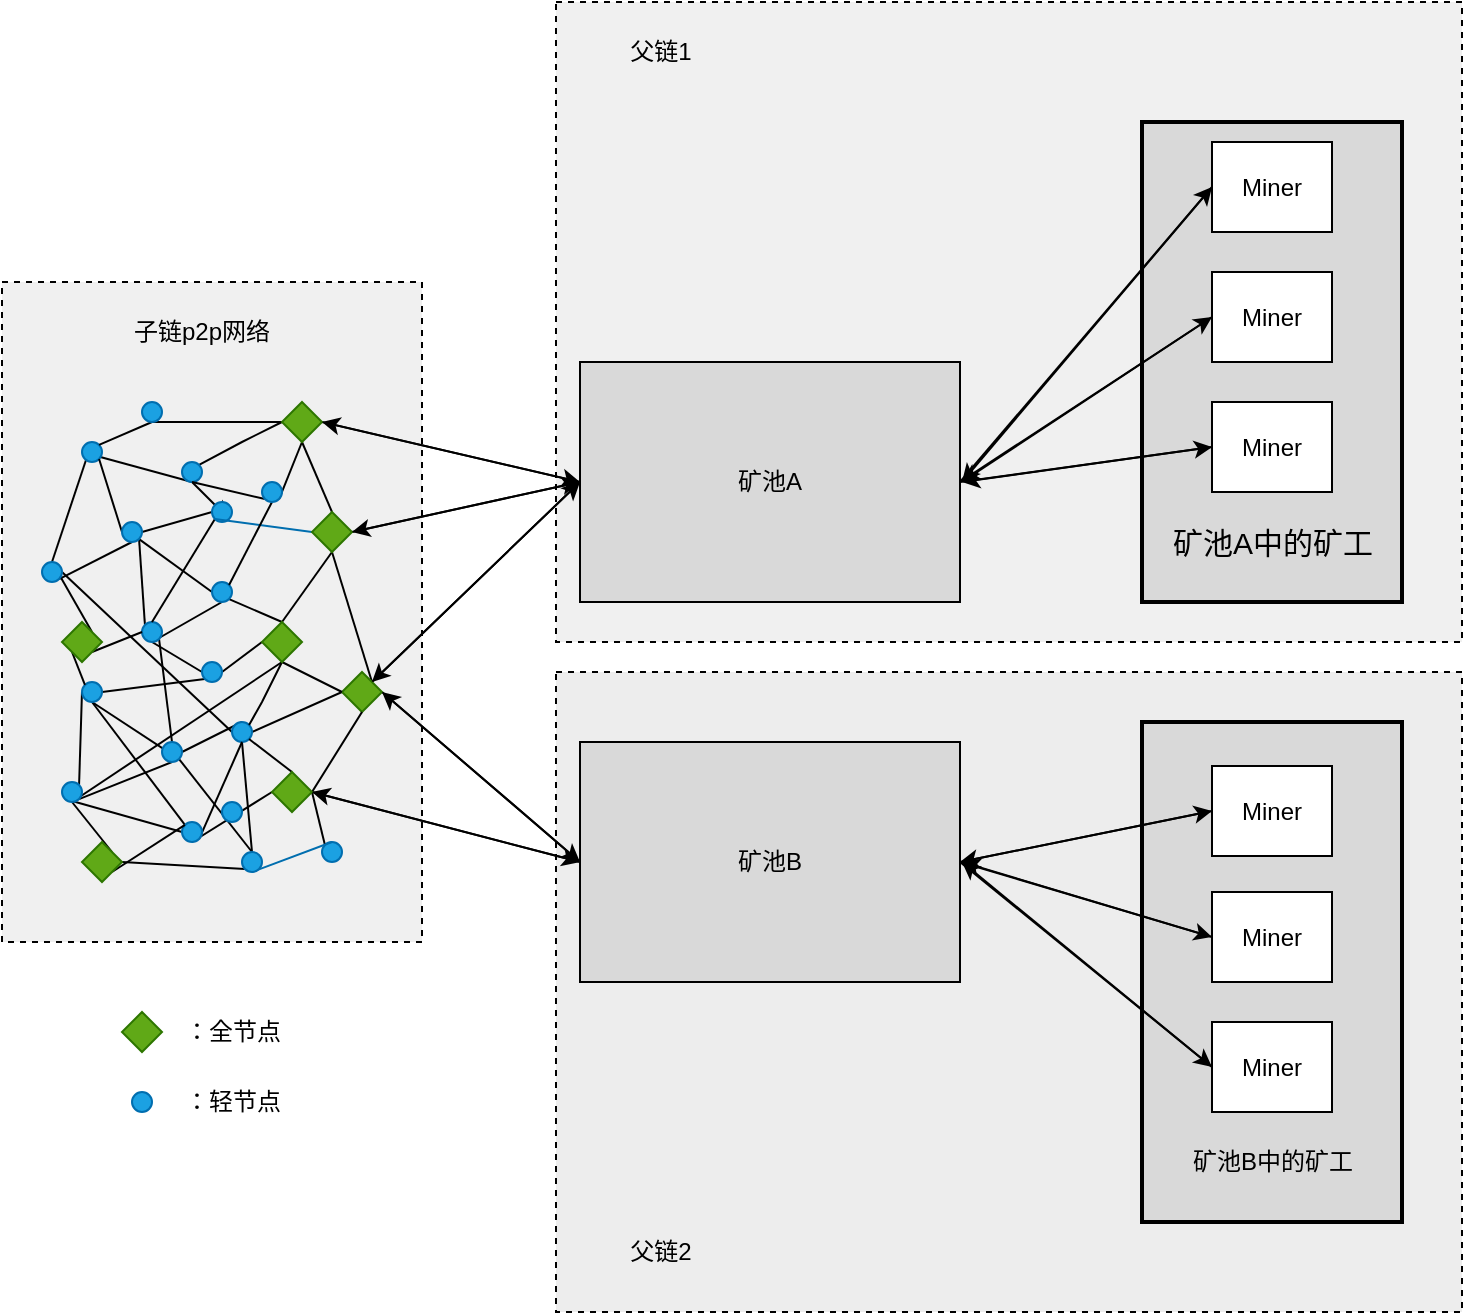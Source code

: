 <mxfile version="21.6.9" type="github">
  <diagram name="第 1 页" id="YDtzo6zc_IUqR18IoQvs">
    <mxGraphModel dx="986" dy="691" grid="1" gridSize="10" guides="1" tooltips="1" connect="1" arrows="1" fold="1" page="1" pageScale="1" pageWidth="827" pageHeight="1169" math="0" shadow="0">
      <root>
        <mxCell id="0" />
        <mxCell id="1" parent="0" />
        <mxCell id="L-FGH4f6Qlvw81Towh19-380" value="" style="whiteSpace=wrap;html=1;dashed=1;fillColor=#EDEDED;" vertex="1" parent="1">
          <mxGeometry x="307" y="515" width="453" height="320" as="geometry" />
        </mxCell>
        <mxCell id="L-FGH4f6Qlvw81Towh19-379" value="" style="whiteSpace=wrap;html=1;dashed=1;fillColor=#F0F0F0;" vertex="1" parent="1">
          <mxGeometry x="307" y="180" width="453" height="320" as="geometry" />
        </mxCell>
        <mxCell id="L-FGH4f6Qlvw81Towh19-1" value="" style="whiteSpace=wrap;html=1;rounded=0;glass=0;shadow=0;fillColor=#F0F0F0;dashed=1;" vertex="1" parent="1">
          <mxGeometry x="30" y="320" width="210" height="330" as="geometry" />
        </mxCell>
        <mxCell id="L-FGH4f6Qlvw81Towh19-2" value="子链p2p网络" style="text;strokeColor=none;align=center;fillColor=none;html=1;verticalAlign=middle;whiteSpace=wrap;rounded=0;" vertex="1" parent="1">
          <mxGeometry x="80" y="330" width="100" height="30" as="geometry" />
        </mxCell>
        <mxCell id="L-FGH4f6Qlvw81Towh19-52" style="edgeStyle=none;rounded=0;orthogonalLoop=1;jettySize=auto;html=1;exitX=1;exitY=1;exitDx=0;exitDy=0;entryX=0.5;entryY=1;entryDx=0;entryDy=0;endArrow=none;endFill=0;" edge="1" parent="1" source="L-FGH4f6Qlvw81Towh19-25" target="L-FGH4f6Qlvw81Towh19-26">
          <mxGeometry relative="1" as="geometry" />
        </mxCell>
        <mxCell id="L-FGH4f6Qlvw81Towh19-53" style="edgeStyle=none;rounded=0;orthogonalLoop=1;jettySize=auto;html=1;exitX=0;exitY=0.5;exitDx=0;exitDy=0;entryX=0.5;entryY=1;entryDx=0;entryDy=0;endArrow=none;endFill=0;" edge="1" parent="1" source="L-FGH4f6Qlvw81Towh19-20" target="L-FGH4f6Qlvw81Towh19-32">
          <mxGeometry relative="1" as="geometry" />
        </mxCell>
        <mxCell id="L-FGH4f6Qlvw81Towh19-64" style="edgeStyle=none;rounded=0;orthogonalLoop=1;jettySize=auto;html=1;exitX=0.5;exitY=0;exitDx=0;exitDy=0;entryX=0.5;entryY=0;entryDx=0;entryDy=0;endArrow=none;endFill=0;" edge="1" parent="1" source="L-FGH4f6Qlvw81Towh19-20" target="L-FGH4f6Qlvw81Towh19-25">
          <mxGeometry relative="1" as="geometry" />
        </mxCell>
        <mxCell id="L-FGH4f6Qlvw81Towh19-20" value="" style="ellipse;whiteSpace=wrap;html=1;fillColor=#1ba1e2;fontColor=#ffffff;strokeColor=#006EAF;" vertex="1" parent="1">
          <mxGeometry x="70" y="400" width="10" height="10" as="geometry" />
        </mxCell>
        <mxCell id="L-FGH4f6Qlvw81Towh19-54" style="edgeStyle=none;rounded=0;orthogonalLoop=1;jettySize=auto;html=1;exitX=0.5;exitY=0;exitDx=0;exitDy=0;entryX=1;entryY=0;entryDx=0;entryDy=0;endArrow=none;endFill=0;" edge="1" parent="1" source="L-FGH4f6Qlvw81Towh19-25" target="L-FGH4f6Qlvw81Towh19-44">
          <mxGeometry relative="1" as="geometry" />
        </mxCell>
        <mxCell id="L-FGH4f6Qlvw81Towh19-102" style="edgeStyle=none;rounded=0;orthogonalLoop=1;jettySize=auto;html=1;exitX=1;exitY=0.5;exitDx=0;exitDy=0;entryX=0;entryY=0.5;entryDx=0;entryDy=0;endArrow=none;endFill=0;" edge="1" parent="1" source="L-FGH4f6Qlvw81Towh19-25" target="L-FGH4f6Qlvw81Towh19-36">
          <mxGeometry relative="1" as="geometry" />
        </mxCell>
        <mxCell id="L-FGH4f6Qlvw81Towh19-25" value="" style="ellipse;whiteSpace=wrap;html=1;fillColor=#1ba1e2;fontColor=#ffffff;strokeColor=#006EAF;" vertex="1" parent="1">
          <mxGeometry x="50" y="460" width="10" height="10" as="geometry" />
        </mxCell>
        <mxCell id="L-FGH4f6Qlvw81Towh19-61" style="edgeStyle=none;rounded=0;orthogonalLoop=1;jettySize=auto;html=1;exitX=1;exitY=1;exitDx=0;exitDy=0;endArrow=none;endFill=0;entryX=0;entryY=0;entryDx=0;entryDy=0;" edge="1" parent="1" source="L-FGH4f6Qlvw81Towh19-26" target="L-FGH4f6Qlvw81Towh19-28">
          <mxGeometry relative="1" as="geometry">
            <mxPoint x="99" y="500" as="targetPoint" />
          </mxGeometry>
        </mxCell>
        <mxCell id="L-FGH4f6Qlvw81Towh19-65" style="edgeStyle=none;rounded=0;orthogonalLoop=1;jettySize=auto;html=1;exitX=0;exitY=0.5;exitDx=0;exitDy=0;entryX=1;entryY=1;entryDx=0;entryDy=0;endArrow=none;endFill=0;" edge="1" parent="1" source="L-FGH4f6Qlvw81Towh19-26" target="L-FGH4f6Qlvw81Towh19-20">
          <mxGeometry relative="1" as="geometry" />
        </mxCell>
        <mxCell id="L-FGH4f6Qlvw81Towh19-95" style="edgeStyle=none;rounded=0;orthogonalLoop=1;jettySize=auto;html=1;exitX=1;exitY=1;exitDx=0;exitDy=0;entryX=0;entryY=0.5;entryDx=0;entryDy=0;endArrow=none;endFill=0;" edge="1" parent="1" source="L-FGH4f6Qlvw81Towh19-26" target="L-FGH4f6Qlvw81Towh19-34">
          <mxGeometry relative="1" as="geometry" />
        </mxCell>
        <mxCell id="L-FGH4f6Qlvw81Towh19-96" style="edgeStyle=none;rounded=0;orthogonalLoop=1;jettySize=auto;html=1;exitX=1;exitY=0.5;exitDx=0;exitDy=0;entryX=0;entryY=0.5;entryDx=0;entryDy=0;endArrow=none;endFill=0;" edge="1" parent="1" source="L-FGH4f6Qlvw81Towh19-26" target="L-FGH4f6Qlvw81Towh19-33">
          <mxGeometry relative="1" as="geometry" />
        </mxCell>
        <mxCell id="L-FGH4f6Qlvw81Towh19-26" value="" style="ellipse;whiteSpace=wrap;html=1;fillColor=#1ba1e2;fontColor=#ffffff;strokeColor=#006EAF;" vertex="1" parent="1">
          <mxGeometry x="90" y="440" width="10" height="10" as="geometry" />
        </mxCell>
        <mxCell id="L-FGH4f6Qlvw81Towh19-56" style="edgeStyle=none;rounded=0;orthogonalLoop=1;jettySize=auto;html=1;exitX=0.5;exitY=1;exitDx=0;exitDy=0;entryX=1;entryY=1;entryDx=0;entryDy=0;endArrow=none;endFill=0;" edge="1" parent="1" source="L-FGH4f6Qlvw81Towh19-27" target="L-FGH4f6Qlvw81Towh19-30">
          <mxGeometry relative="1" as="geometry" />
        </mxCell>
        <mxCell id="L-FGH4f6Qlvw81Towh19-62" style="edgeStyle=none;rounded=0;orthogonalLoop=1;jettySize=auto;html=1;exitX=0;exitY=0.5;exitDx=0;exitDy=0;entryX=1;entryY=0;entryDx=0;entryDy=0;endArrow=none;endFill=0;" edge="1" parent="1" source="L-FGH4f6Qlvw81Towh19-27" target="L-FGH4f6Qlvw81Towh19-29">
          <mxGeometry relative="1" as="geometry" />
        </mxCell>
        <mxCell id="L-FGH4f6Qlvw81Towh19-67" style="edgeStyle=none;rounded=0;orthogonalLoop=1;jettySize=auto;html=1;exitX=0.5;exitY=1;exitDx=0;exitDy=0;entryX=0;entryY=0;entryDx=0;entryDy=0;endArrow=none;endFill=0;" edge="1" parent="1" source="L-FGH4f6Qlvw81Towh19-27" target="L-FGH4f6Qlvw81Towh19-37">
          <mxGeometry relative="1" as="geometry" />
        </mxCell>
        <mxCell id="L-FGH4f6Qlvw81Towh19-70" style="edgeStyle=none;rounded=0;orthogonalLoop=1;jettySize=auto;html=1;exitX=1;exitY=0.5;exitDx=0;exitDy=0;entryX=0;entryY=1;entryDx=0;entryDy=0;endArrow=none;endFill=0;" edge="1" parent="1" source="L-FGH4f6Qlvw81Towh19-27" target="L-FGH4f6Qlvw81Towh19-35">
          <mxGeometry relative="1" as="geometry" />
        </mxCell>
        <mxCell id="L-FGH4f6Qlvw81Towh19-27" value="" style="ellipse;whiteSpace=wrap;html=1;fillColor=#1ba1e2;fontColor=#ffffff;strokeColor=#006EAF;" vertex="1" parent="1">
          <mxGeometry x="70" y="520" width="10" height="10" as="geometry" />
        </mxCell>
        <mxCell id="L-FGH4f6Qlvw81Towh19-68" style="edgeStyle=none;rounded=0;orthogonalLoop=1;jettySize=auto;html=1;exitX=0.5;exitY=1;exitDx=0;exitDy=0;entryX=0;entryY=0.5;entryDx=0;entryDy=0;endArrow=none;endFill=0;" edge="1" parent="1" source="L-FGH4f6Qlvw81Towh19-28" target="L-FGH4f6Qlvw81Towh19-35">
          <mxGeometry relative="1" as="geometry" />
        </mxCell>
        <mxCell id="L-FGH4f6Qlvw81Towh19-69" style="edgeStyle=none;rounded=0;orthogonalLoop=1;jettySize=auto;html=1;exitX=1;exitY=1;exitDx=0;exitDy=0;entryX=0.5;entryY=0;entryDx=0;entryDy=0;endArrow=none;endFill=0;" edge="1" parent="1" source="L-FGH4f6Qlvw81Towh19-28" target="L-FGH4f6Qlvw81Towh19-30">
          <mxGeometry relative="1" as="geometry" />
        </mxCell>
        <mxCell id="L-FGH4f6Qlvw81Towh19-93" style="edgeStyle=none;rounded=0;orthogonalLoop=1;jettySize=auto;html=1;exitX=0.5;exitY=1;exitDx=0;exitDy=0;entryX=0.5;entryY=1;entryDx=0;entryDy=0;endArrow=none;endFill=0;" edge="1" parent="1" source="L-FGH4f6Qlvw81Towh19-28" target="L-FGH4f6Qlvw81Towh19-34">
          <mxGeometry relative="1" as="geometry" />
        </mxCell>
        <mxCell id="L-FGH4f6Qlvw81Towh19-28" value="" style="ellipse;whiteSpace=wrap;html=1;fillColor=#1ba1e2;fontColor=#ffffff;strokeColor=#006EAF;" vertex="1" parent="1">
          <mxGeometry x="100" y="490" width="10" height="10" as="geometry" />
        </mxCell>
        <mxCell id="L-FGH4f6Qlvw81Towh19-57" style="edgeStyle=none;rounded=0;orthogonalLoop=1;jettySize=auto;html=1;exitX=0.5;exitY=1;exitDx=0;exitDy=0;entryX=1;entryY=0;entryDx=0;entryDy=0;endArrow=none;endFill=0;" edge="1" parent="1" source="L-FGH4f6Qlvw81Towh19-29" target="L-FGH4f6Qlvw81Towh19-48">
          <mxGeometry relative="1" as="geometry" />
        </mxCell>
        <mxCell id="L-FGH4f6Qlvw81Towh19-58" style="edgeStyle=none;rounded=0;orthogonalLoop=1;jettySize=auto;html=1;exitX=1;exitY=1;exitDx=0;exitDy=0;entryX=0.5;entryY=1;entryDx=0;entryDy=0;endArrow=none;endFill=0;" edge="1" parent="1" source="L-FGH4f6Qlvw81Towh19-29" target="L-FGH4f6Qlvw81Towh19-30">
          <mxGeometry relative="1" as="geometry" />
        </mxCell>
        <mxCell id="L-FGH4f6Qlvw81Towh19-97" style="edgeStyle=none;rounded=0;orthogonalLoop=1;jettySize=auto;html=1;exitX=0;exitY=1;exitDx=0;exitDy=0;entryX=0;entryY=0.5;entryDx=0;entryDy=0;endArrow=none;endFill=0;" edge="1" parent="1" source="L-FGH4f6Qlvw81Towh19-29" target="L-FGH4f6Qlvw81Towh19-37">
          <mxGeometry relative="1" as="geometry" />
        </mxCell>
        <mxCell id="L-FGH4f6Qlvw81Towh19-103" style="edgeStyle=none;rounded=0;orthogonalLoop=1;jettySize=auto;html=1;exitX=0.5;exitY=1;exitDx=0;exitDy=0;entryX=0.5;entryY=1;entryDx=0;entryDy=0;endArrow=none;endFill=0;" edge="1" parent="1" source="L-FGH4f6Qlvw81Towh19-29" target="L-FGH4f6Qlvw81Towh19-46">
          <mxGeometry relative="1" as="geometry" />
        </mxCell>
        <mxCell id="L-FGH4f6Qlvw81Towh19-29" value="" style="ellipse;whiteSpace=wrap;html=1;fillColor=#1ba1e2;fontColor=#ffffff;strokeColor=#006EAF;" vertex="1" parent="1">
          <mxGeometry x="60" y="570" width="10" height="10" as="geometry" />
        </mxCell>
        <mxCell id="L-FGH4f6Qlvw81Towh19-71" style="edgeStyle=none;rounded=0;orthogonalLoop=1;jettySize=auto;html=1;exitX=1;exitY=0.5;exitDx=0;exitDy=0;entryX=0.5;entryY=0;entryDx=0;entryDy=0;endArrow=none;endFill=0;" edge="1" parent="1" source="L-FGH4f6Qlvw81Towh19-30" target="L-FGH4f6Qlvw81Towh19-36">
          <mxGeometry relative="1" as="geometry" />
        </mxCell>
        <mxCell id="L-FGH4f6Qlvw81Towh19-105" style="edgeStyle=none;rounded=0;orthogonalLoop=1;jettySize=auto;html=1;exitX=1;exitY=1;exitDx=0;exitDy=0;entryX=0.5;entryY=0;entryDx=0;entryDy=0;endArrow=none;endFill=0;" edge="1" parent="1" source="L-FGH4f6Qlvw81Towh19-30" target="L-FGH4f6Qlvw81Towh19-49">
          <mxGeometry relative="1" as="geometry" />
        </mxCell>
        <mxCell id="L-FGH4f6Qlvw81Towh19-30" value="" style="ellipse;whiteSpace=wrap;html=1;fillColor=#1ba1e2;fontColor=#ffffff;strokeColor=#006EAF;" vertex="1" parent="1">
          <mxGeometry x="110" y="550" width="10" height="10" as="geometry" />
        </mxCell>
        <mxCell id="L-FGH4f6Qlvw81Towh19-51" style="edgeStyle=none;rounded=0;orthogonalLoop=1;jettySize=auto;html=1;exitX=0.5;exitY=1;exitDx=0;exitDy=0;entryX=1;entryY=0;entryDx=0;entryDy=0;endArrow=none;endFill=0;" edge="1" parent="1" source="L-FGH4f6Qlvw81Towh19-31" target="L-FGH4f6Qlvw81Towh19-20">
          <mxGeometry relative="1" as="geometry" />
        </mxCell>
        <mxCell id="L-FGH4f6Qlvw81Towh19-80" style="edgeStyle=none;rounded=0;orthogonalLoop=1;jettySize=auto;html=1;exitX=0.5;exitY=1;exitDx=0;exitDy=0;entryX=0;entryY=0.5;entryDx=0;entryDy=0;endArrow=none;endFill=0;" edge="1" parent="1" source="L-FGH4f6Qlvw81Towh19-31" target="L-FGH4f6Qlvw81Towh19-39">
          <mxGeometry relative="1" as="geometry" />
        </mxCell>
        <mxCell id="L-FGH4f6Qlvw81Towh19-31" value="" style="ellipse;whiteSpace=wrap;html=1;fillColor=#1ba1e2;fontColor=#ffffff;strokeColor=#006EAF;" vertex="1" parent="1">
          <mxGeometry x="100" y="380" width="10" height="10" as="geometry" />
        </mxCell>
        <mxCell id="L-FGH4f6Qlvw81Towh19-59" style="edgeStyle=none;rounded=0;orthogonalLoop=1;jettySize=auto;html=1;exitX=0.5;exitY=1;exitDx=0;exitDy=0;entryX=1;entryY=1;entryDx=0;entryDy=0;" edge="1" parent="1" source="L-FGH4f6Qlvw81Towh19-32" target="L-FGH4f6Qlvw81Towh19-33">
          <mxGeometry relative="1" as="geometry" />
        </mxCell>
        <mxCell id="L-FGH4f6Qlvw81Towh19-81" style="edgeStyle=none;rounded=0;orthogonalLoop=1;jettySize=auto;html=1;exitX=1;exitY=0;exitDx=0;exitDy=0;entryX=0;entryY=0.5;entryDx=0;entryDy=0;endArrow=none;endFill=0;" edge="1" parent="1" source="L-FGH4f6Qlvw81Towh19-32" target="L-FGH4f6Qlvw81Towh19-39">
          <mxGeometry relative="1" as="geometry">
            <Array as="points">
              <mxPoint x="150" y="400" />
            </Array>
          </mxGeometry>
        </mxCell>
        <mxCell id="L-FGH4f6Qlvw81Towh19-32" value="" style="ellipse;whiteSpace=wrap;html=1;fillColor=#1ba1e2;fontColor=#ffffff;strokeColor=#006EAF;" vertex="1" parent="1">
          <mxGeometry x="120" y="410" width="10" height="10" as="geometry" />
        </mxCell>
        <mxCell id="L-FGH4f6Qlvw81Towh19-60" style="edgeStyle=none;rounded=0;orthogonalLoop=1;jettySize=auto;html=1;exitX=0;exitY=1;exitDx=0;exitDy=0;entryX=0.5;entryY=0;entryDx=0;entryDy=0;endArrow=none;endFill=0;" edge="1" parent="1" source="L-FGH4f6Qlvw81Towh19-33" target="L-FGH4f6Qlvw81Towh19-28">
          <mxGeometry relative="1" as="geometry" />
        </mxCell>
        <mxCell id="L-FGH4f6Qlvw81Towh19-33" value="" style="ellipse;whiteSpace=wrap;html=1;fillColor=#1ba1e2;fontColor=#ffffff;strokeColor=#006EAF;" vertex="1" parent="1">
          <mxGeometry x="135" y="430" width="10" height="10" as="geometry" />
        </mxCell>
        <mxCell id="L-FGH4f6Qlvw81Towh19-79" style="edgeStyle=none;rounded=0;orthogonalLoop=1;jettySize=auto;html=1;exitX=1;exitY=1;exitDx=0;exitDy=0;entryX=0.5;entryY=0;entryDx=0;entryDy=0;strokeWidth=1;endArrow=none;endFill=0;" edge="1" parent="1" source="L-FGH4f6Qlvw81Towh19-34" target="L-FGH4f6Qlvw81Towh19-46">
          <mxGeometry relative="1" as="geometry" />
        </mxCell>
        <mxCell id="L-FGH4f6Qlvw81Towh19-34" value="" style="ellipse;whiteSpace=wrap;html=1;fillColor=#1ba1e2;fontColor=#ffffff;strokeColor=#006EAF;" vertex="1" parent="1">
          <mxGeometry x="135" y="470" width="10" height="10" as="geometry" />
        </mxCell>
        <mxCell id="L-FGH4f6Qlvw81Towh19-78" style="edgeStyle=none;rounded=0;orthogonalLoop=1;jettySize=auto;html=1;exitX=1;exitY=0.5;exitDx=0;exitDy=0;entryX=0;entryY=0.5;entryDx=0;entryDy=0;endArrow=none;endFill=0;" edge="1" parent="1" source="L-FGH4f6Qlvw81Towh19-35" target="L-FGH4f6Qlvw81Towh19-46">
          <mxGeometry relative="1" as="geometry" />
        </mxCell>
        <mxCell id="L-FGH4f6Qlvw81Towh19-35" value="" style="ellipse;whiteSpace=wrap;html=1;fillColor=#1ba1e2;fontColor=#ffffff;strokeColor=#006EAF;" vertex="1" parent="1">
          <mxGeometry x="130" y="510" width="10" height="10" as="geometry" />
        </mxCell>
        <mxCell id="L-FGH4f6Qlvw81Towh19-73" style="edgeStyle=none;rounded=0;orthogonalLoop=1;jettySize=auto;html=1;exitX=0.5;exitY=1;exitDx=0;exitDy=0;entryX=0.5;entryY=0;entryDx=0;entryDy=0;endArrow=none;endFill=0;" edge="1" parent="1" source="L-FGH4f6Qlvw81Towh19-36" target="L-FGH4f6Qlvw81Towh19-49">
          <mxGeometry relative="1" as="geometry" />
        </mxCell>
        <mxCell id="L-FGH4f6Qlvw81Towh19-91" style="edgeStyle=none;rounded=0;orthogonalLoop=1;jettySize=auto;html=1;exitX=1;exitY=0.5;exitDx=0;exitDy=0;entryX=0;entryY=0.5;entryDx=0;entryDy=0;endArrow=none;endFill=0;" edge="1" parent="1" source="L-FGH4f6Qlvw81Towh19-36" target="L-FGH4f6Qlvw81Towh19-45">
          <mxGeometry relative="1" as="geometry" />
        </mxCell>
        <mxCell id="L-FGH4f6Qlvw81Towh19-36" value="" style="ellipse;whiteSpace=wrap;html=1;fillColor=#1ba1e2;fontColor=#ffffff;strokeColor=#006EAF;" vertex="1" parent="1">
          <mxGeometry x="145" y="540" width="10" height="10" as="geometry" />
        </mxCell>
        <mxCell id="L-FGH4f6Qlvw81Towh19-72" style="edgeStyle=none;rounded=0;orthogonalLoop=1;jettySize=auto;html=1;exitX=1;exitY=1;exitDx=0;exitDy=0;endArrow=none;endFill=0;" edge="1" parent="1" source="L-FGH4f6Qlvw81Towh19-37">
          <mxGeometry relative="1" as="geometry">
            <mxPoint x="150" y="550" as="targetPoint" />
          </mxGeometry>
        </mxCell>
        <mxCell id="L-FGH4f6Qlvw81Towh19-74" style="edgeStyle=none;rounded=0;orthogonalLoop=1;jettySize=auto;html=1;exitX=0.5;exitY=1;exitDx=0;exitDy=0;entryX=0;entryY=0.5;entryDx=0;entryDy=0;endArrow=none;endFill=0;" edge="1" parent="1" source="L-FGH4f6Qlvw81Towh19-37" target="L-FGH4f6Qlvw81Towh19-47">
          <mxGeometry relative="1" as="geometry" />
        </mxCell>
        <mxCell id="L-FGH4f6Qlvw81Towh19-37" value="" style="ellipse;whiteSpace=wrap;html=1;fillColor=#1ba1e2;fontColor=#ffffff;strokeColor=#006EAF;" vertex="1" parent="1">
          <mxGeometry x="120" y="590" width="10" height="10" as="geometry" />
        </mxCell>
        <mxCell id="L-FGH4f6Qlvw81Towh19-38" value="" style="ellipse;whiteSpace=wrap;html=1;fillColor=#1ba1e2;fontColor=#ffffff;strokeColor=#006EAF;" vertex="1" parent="1">
          <mxGeometry x="190" y="600" width="10" height="10" as="geometry" />
        </mxCell>
        <mxCell id="L-FGH4f6Qlvw81Towh19-82" style="edgeStyle=none;rounded=0;orthogonalLoop=1;jettySize=auto;html=1;exitX=0.5;exitY=1;exitDx=0;exitDy=0;entryX=1;entryY=1;entryDx=0;entryDy=0;endArrow=none;endFill=0;" edge="1" parent="1" source="L-FGH4f6Qlvw81Towh19-39" target="L-FGH4f6Qlvw81Towh19-50">
          <mxGeometry relative="1" as="geometry" />
        </mxCell>
        <mxCell id="L-FGH4f6Qlvw81Towh19-83" style="edgeStyle=none;rounded=0;orthogonalLoop=1;jettySize=auto;html=1;exitX=0.5;exitY=1;exitDx=0;exitDy=0;entryX=0.5;entryY=0;entryDx=0;entryDy=0;endArrow=none;endFill=0;" edge="1" parent="1" source="L-FGH4f6Qlvw81Towh19-39" target="L-FGH4f6Qlvw81Towh19-43">
          <mxGeometry relative="1" as="geometry" />
        </mxCell>
        <mxCell id="L-FGH4f6Qlvw81Towh19-418" style="edgeStyle=none;rounded=0;orthogonalLoop=1;jettySize=auto;html=1;exitX=1;exitY=0.5;exitDx=0;exitDy=0;entryX=1;entryY=0.5;entryDx=0;entryDy=0;" edge="1" parent="1" source="L-FGH4f6Qlvw81Towh19-39" target="L-FGH4f6Qlvw81Towh19-39">
          <mxGeometry relative="1" as="geometry" />
        </mxCell>
        <mxCell id="L-FGH4f6Qlvw81Towh19-419" style="edgeStyle=none;rounded=0;orthogonalLoop=1;jettySize=auto;html=1;exitX=1;exitY=0.5;exitDx=0;exitDy=0;entryX=0;entryY=0.5;entryDx=0;entryDy=0;" edge="1" parent="1" source="L-FGH4f6Qlvw81Towh19-39" target="L-FGH4f6Qlvw81Towh19-106">
          <mxGeometry relative="1" as="geometry" />
        </mxCell>
        <mxCell id="L-FGH4f6Qlvw81Towh19-39" value="" style="rhombus;whiteSpace=wrap;html=1;fillColor=#60a917;strokeColor=#2D7600;fontColor=#ffffff;" vertex="1" parent="1">
          <mxGeometry x="170" y="380" width="20" height="20" as="geometry" />
        </mxCell>
        <mxCell id="L-FGH4f6Qlvw81Towh19-86" style="edgeStyle=none;rounded=0;orthogonalLoop=1;jettySize=auto;html=1;exitX=0.5;exitY=1;exitDx=0;exitDy=0;entryX=0.5;entryY=0;entryDx=0;entryDy=0;endArrow=none;endFill=0;" edge="1" parent="1" source="L-FGH4f6Qlvw81Towh19-43" target="L-FGH4f6Qlvw81Towh19-46">
          <mxGeometry relative="1" as="geometry" />
        </mxCell>
        <mxCell id="L-FGH4f6Qlvw81Towh19-88" style="edgeStyle=none;rounded=0;orthogonalLoop=1;jettySize=auto;html=1;exitX=0;exitY=0.5;exitDx=0;exitDy=0;entryX=0;entryY=1;entryDx=0;entryDy=0;endArrow=none;endFill=0;fillColor=#1ba1e2;strokeColor=#006EAF;" edge="1" parent="1" source="L-FGH4f6Qlvw81Towh19-43" target="L-FGH4f6Qlvw81Towh19-33">
          <mxGeometry relative="1" as="geometry" />
        </mxCell>
        <mxCell id="L-FGH4f6Qlvw81Towh19-89" style="edgeStyle=none;rounded=0;orthogonalLoop=1;jettySize=auto;html=1;exitX=0.5;exitY=1;exitDx=0;exitDy=0;entryX=1;entryY=0;entryDx=0;entryDy=0;endArrow=none;endFill=0;" edge="1" parent="1" source="L-FGH4f6Qlvw81Towh19-43" target="L-FGH4f6Qlvw81Towh19-45">
          <mxGeometry relative="1" as="geometry" />
        </mxCell>
        <mxCell id="L-FGH4f6Qlvw81Towh19-421" style="edgeStyle=none;rounded=0;orthogonalLoop=1;jettySize=auto;html=1;exitX=1;exitY=0.5;exitDx=0;exitDy=0;entryX=0;entryY=0.5;entryDx=0;entryDy=0;" edge="1" parent="1" source="L-FGH4f6Qlvw81Towh19-43" target="L-FGH4f6Qlvw81Towh19-106">
          <mxGeometry relative="1" as="geometry" />
        </mxCell>
        <mxCell id="L-FGH4f6Qlvw81Towh19-43" value="" style="rhombus;whiteSpace=wrap;html=1;fillColor=#60a917;fontColor=#ffffff;strokeColor=#2D7600;" vertex="1" parent="1">
          <mxGeometry x="185" y="435" width="20" height="20" as="geometry" />
        </mxCell>
        <mxCell id="L-FGH4f6Qlvw81Towh19-55" style="edgeStyle=none;rounded=0;orthogonalLoop=1;jettySize=auto;html=1;exitX=0;exitY=1;exitDx=0;exitDy=0;entryX=0;entryY=0;entryDx=0;entryDy=0;endArrow=none;endFill=0;" edge="1" parent="1" source="L-FGH4f6Qlvw81Towh19-44" target="L-FGH4f6Qlvw81Towh19-27">
          <mxGeometry relative="1" as="geometry" />
        </mxCell>
        <mxCell id="L-FGH4f6Qlvw81Towh19-101" style="edgeStyle=none;rounded=0;orthogonalLoop=1;jettySize=auto;html=1;exitX=1;exitY=1;exitDx=0;exitDy=0;entryX=0;entryY=0.5;entryDx=0;entryDy=0;endArrow=none;endFill=0;" edge="1" parent="1" source="L-FGH4f6Qlvw81Towh19-44" target="L-FGH4f6Qlvw81Towh19-28">
          <mxGeometry relative="1" as="geometry" />
        </mxCell>
        <mxCell id="L-FGH4f6Qlvw81Towh19-44" value="" style="rhombus;whiteSpace=wrap;html=1;fillColor=#60a917;fontColor=#ffffff;strokeColor=#2D7600;" vertex="1" parent="1">
          <mxGeometry x="60" y="490" width="20" height="20" as="geometry" />
        </mxCell>
        <mxCell id="L-FGH4f6Qlvw81Towh19-423" style="edgeStyle=none;rounded=0;orthogonalLoop=1;jettySize=auto;html=1;exitX=1;exitY=0;exitDx=0;exitDy=0;entryX=0;entryY=0.5;entryDx=0;entryDy=0;" edge="1" parent="1" source="L-FGH4f6Qlvw81Towh19-45" target="L-FGH4f6Qlvw81Towh19-106">
          <mxGeometry relative="1" as="geometry" />
        </mxCell>
        <mxCell id="L-FGH4f6Qlvw81Towh19-425" style="edgeStyle=none;rounded=0;orthogonalLoop=1;jettySize=auto;html=1;exitX=1;exitY=0.5;exitDx=0;exitDy=0;entryX=0;entryY=0.5;entryDx=0;entryDy=0;" edge="1" parent="1" source="L-FGH4f6Qlvw81Towh19-45" target="L-FGH4f6Qlvw81Towh19-108">
          <mxGeometry relative="1" as="geometry" />
        </mxCell>
        <mxCell id="L-FGH4f6Qlvw81Towh19-45" value="" style="rhombus;whiteSpace=wrap;html=1;fillColor=#60a917;fontColor=#ffffff;strokeColor=#2D7600;" vertex="1" parent="1">
          <mxGeometry x="200" y="515" width="20" height="20" as="geometry" />
        </mxCell>
        <mxCell id="L-FGH4f6Qlvw81Towh19-90" style="edgeStyle=none;rounded=0;orthogonalLoop=1;jettySize=auto;html=1;exitX=0.5;exitY=1;exitDx=0;exitDy=0;entryX=0;entryY=0.5;entryDx=0;entryDy=0;endArrow=none;endFill=0;" edge="1" parent="1" source="L-FGH4f6Qlvw81Towh19-46" target="L-FGH4f6Qlvw81Towh19-45">
          <mxGeometry relative="1" as="geometry" />
        </mxCell>
        <mxCell id="L-FGH4f6Qlvw81Towh19-92" style="edgeStyle=none;rounded=0;orthogonalLoop=1;jettySize=auto;html=1;exitX=0.5;exitY=1;exitDx=0;exitDy=0;entryX=1;entryY=0;entryDx=0;entryDy=0;endArrow=none;endFill=0;" edge="1" parent="1" source="L-FGH4f6Qlvw81Towh19-46" target="L-FGH4f6Qlvw81Towh19-36">
          <mxGeometry relative="1" as="geometry">
            <Array as="points">
              <mxPoint x="160" y="530" />
            </Array>
          </mxGeometry>
        </mxCell>
        <mxCell id="L-FGH4f6Qlvw81Towh19-46" value="" style="rhombus;whiteSpace=wrap;html=1;fillColor=#60a917;fontColor=#ffffff;strokeColor=#2D7600;" vertex="1" parent="1">
          <mxGeometry x="160" y="490" width="20" height="20" as="geometry" />
        </mxCell>
        <mxCell id="L-FGH4f6Qlvw81Towh19-75" style="edgeStyle=none;rounded=0;orthogonalLoop=1;jettySize=auto;html=1;exitX=0.5;exitY=0;exitDx=0;exitDy=0;entryX=1;entryY=1;entryDx=0;entryDy=0;endArrow=none;endFill=0;" edge="1" parent="1" source="L-FGH4f6Qlvw81Towh19-47" target="L-FGH4f6Qlvw81Towh19-36">
          <mxGeometry relative="1" as="geometry" />
        </mxCell>
        <mxCell id="L-FGH4f6Qlvw81Towh19-76" style="edgeStyle=none;rounded=0;orthogonalLoop=1;jettySize=auto;html=1;exitX=1;exitY=0.5;exitDx=0;exitDy=0;entryX=0.5;entryY=1;entryDx=0;entryDy=0;endArrow=none;endFill=0;" edge="1" parent="1" source="L-FGH4f6Qlvw81Towh19-47" target="L-FGH4f6Qlvw81Towh19-45">
          <mxGeometry relative="1" as="geometry" />
        </mxCell>
        <mxCell id="L-FGH4f6Qlvw81Towh19-100" style="edgeStyle=none;rounded=0;orthogonalLoop=1;jettySize=auto;html=1;exitX=1;exitY=0.5;exitDx=0;exitDy=0;entryX=0;entryY=0;entryDx=0;entryDy=0;endArrow=none;endFill=0;" edge="1" parent="1" source="L-FGH4f6Qlvw81Towh19-47" target="L-FGH4f6Qlvw81Towh19-38">
          <mxGeometry relative="1" as="geometry" />
        </mxCell>
        <mxCell id="L-FGH4f6Qlvw81Towh19-427" style="edgeStyle=none;rounded=0;orthogonalLoop=1;jettySize=auto;html=1;exitX=1;exitY=0.5;exitDx=0;exitDy=0;entryX=0;entryY=0.5;entryDx=0;entryDy=0;" edge="1" parent="1" source="L-FGH4f6Qlvw81Towh19-47" target="L-FGH4f6Qlvw81Towh19-108">
          <mxGeometry relative="1" as="geometry" />
        </mxCell>
        <mxCell id="L-FGH4f6Qlvw81Towh19-47" value="" style="rhombus;whiteSpace=wrap;html=1;fillColor=#60a917;fontColor=#ffffff;strokeColor=#2D7600;" vertex="1" parent="1">
          <mxGeometry x="165" y="565" width="20" height="20" as="geometry" />
        </mxCell>
        <mxCell id="L-FGH4f6Qlvw81Towh19-66" style="edgeStyle=none;rounded=0;orthogonalLoop=1;jettySize=auto;html=1;exitX=1;exitY=1;exitDx=0;exitDy=0;entryX=0;entryY=0;entryDx=0;entryDy=0;endArrow=none;endFill=0;" edge="1" parent="1" source="L-FGH4f6Qlvw81Towh19-48" target="L-FGH4f6Qlvw81Towh19-37">
          <mxGeometry relative="1" as="geometry" />
        </mxCell>
        <mxCell id="L-FGH4f6Qlvw81Towh19-104" style="edgeStyle=none;rounded=0;orthogonalLoop=1;jettySize=auto;html=1;exitX=1;exitY=0.5;exitDx=0;exitDy=0;entryX=0;entryY=1;entryDx=0;entryDy=0;endArrow=none;endFill=0;" edge="1" parent="1" source="L-FGH4f6Qlvw81Towh19-48" target="L-FGH4f6Qlvw81Towh19-49">
          <mxGeometry relative="1" as="geometry" />
        </mxCell>
        <mxCell id="L-FGH4f6Qlvw81Towh19-48" value="" style="rhombus;whiteSpace=wrap;html=1;fillColor=#60a917;fontColor=#ffffff;strokeColor=#2D7600;" vertex="1" parent="1">
          <mxGeometry x="70" y="600" width="20" height="20" as="geometry" />
        </mxCell>
        <mxCell id="L-FGH4f6Qlvw81Towh19-98" style="edgeStyle=none;rounded=0;orthogonalLoop=1;jettySize=auto;html=1;exitX=0.5;exitY=1;exitDx=0;exitDy=0;entryX=0.5;entryY=0;entryDx=0;entryDy=0;endArrow=none;endFill=0;fillColor=#1ba1e2;strokeColor=#006EAF;" edge="1" parent="1" source="L-FGH4f6Qlvw81Towh19-49" target="L-FGH4f6Qlvw81Towh19-38">
          <mxGeometry relative="1" as="geometry" />
        </mxCell>
        <mxCell id="L-FGH4f6Qlvw81Towh19-49" value="" style="ellipse;whiteSpace=wrap;html=1;fillColor=#1ba1e2;fontColor=#ffffff;strokeColor=#006EAF;" vertex="1" parent="1">
          <mxGeometry x="150" y="605" width="10" height="10" as="geometry" />
        </mxCell>
        <mxCell id="L-FGH4f6Qlvw81Towh19-84" style="edgeStyle=none;rounded=0;orthogonalLoop=1;jettySize=auto;html=1;exitX=0;exitY=1;exitDx=0;exitDy=0;entryX=0.5;entryY=1;entryDx=0;entryDy=0;endArrow=none;endFill=0;" edge="1" parent="1" source="L-FGH4f6Qlvw81Towh19-50" target="L-FGH4f6Qlvw81Towh19-32">
          <mxGeometry relative="1" as="geometry" />
        </mxCell>
        <mxCell id="L-FGH4f6Qlvw81Towh19-85" style="edgeStyle=none;rounded=0;orthogonalLoop=1;jettySize=auto;html=1;exitX=0.5;exitY=1;exitDx=0;exitDy=0;entryX=1;entryY=0;entryDx=0;entryDy=0;endArrow=none;endFill=0;" edge="1" parent="1" source="L-FGH4f6Qlvw81Towh19-50" target="L-FGH4f6Qlvw81Towh19-34">
          <mxGeometry relative="1" as="geometry" />
        </mxCell>
        <mxCell id="L-FGH4f6Qlvw81Towh19-50" value="" style="ellipse;whiteSpace=wrap;html=1;fillColor=#1ba1e2;fontColor=#ffffff;strokeColor=#006EAF;" vertex="1" parent="1">
          <mxGeometry x="160" y="420" width="10" height="10" as="geometry" />
        </mxCell>
        <mxCell id="L-FGH4f6Qlvw81Towh19-420" style="edgeStyle=none;rounded=0;orthogonalLoop=1;jettySize=auto;html=1;exitX=0;exitY=0.5;exitDx=0;exitDy=0;entryX=1;entryY=0.5;entryDx=0;entryDy=0;" edge="1" parent="1" source="L-FGH4f6Qlvw81Towh19-106" target="L-FGH4f6Qlvw81Towh19-39">
          <mxGeometry relative="1" as="geometry" />
        </mxCell>
        <mxCell id="L-FGH4f6Qlvw81Towh19-422" style="edgeStyle=none;rounded=0;orthogonalLoop=1;jettySize=auto;html=1;exitX=0;exitY=0.5;exitDx=0;exitDy=0;entryX=1;entryY=0.5;entryDx=0;entryDy=0;" edge="1" parent="1" source="L-FGH4f6Qlvw81Towh19-106" target="L-FGH4f6Qlvw81Towh19-43">
          <mxGeometry relative="1" as="geometry" />
        </mxCell>
        <mxCell id="L-FGH4f6Qlvw81Towh19-424" style="edgeStyle=none;rounded=0;orthogonalLoop=1;jettySize=auto;html=1;exitX=0;exitY=0.5;exitDx=0;exitDy=0;entryX=1;entryY=0;entryDx=0;entryDy=0;" edge="1" parent="1" source="L-FGH4f6Qlvw81Towh19-106" target="L-FGH4f6Qlvw81Towh19-45">
          <mxGeometry relative="1" as="geometry" />
        </mxCell>
        <mxCell id="L-FGH4f6Qlvw81Towh19-106" value="矿池A" style="whiteSpace=wrap;html=1;fillColor=#D9D9D9;strokeColor=#000000;" vertex="1" parent="1">
          <mxGeometry x="319" y="360" width="190" height="120" as="geometry" />
        </mxCell>
        <mxCell id="L-FGH4f6Qlvw81Towh19-107" value="" style="ellipse;whiteSpace=wrap;html=1;fillColor=#1ba1e2;fontColor=#ffffff;strokeColor=#006EAF;" vertex="1" parent="1">
          <mxGeometry x="140" y="580" width="10" height="10" as="geometry" />
        </mxCell>
        <mxCell id="L-FGH4f6Qlvw81Towh19-426" style="edgeStyle=none;rounded=0;orthogonalLoop=1;jettySize=auto;html=1;exitX=0;exitY=0.5;exitDx=0;exitDy=0;entryX=1;entryY=0.5;entryDx=0;entryDy=0;" edge="1" parent="1" source="L-FGH4f6Qlvw81Towh19-108" target="L-FGH4f6Qlvw81Towh19-45">
          <mxGeometry relative="1" as="geometry" />
        </mxCell>
        <mxCell id="L-FGH4f6Qlvw81Towh19-428" style="edgeStyle=none;rounded=0;orthogonalLoop=1;jettySize=auto;html=1;exitX=0;exitY=0.5;exitDx=0;exitDy=0;entryX=1;entryY=0.5;entryDx=0;entryDy=0;" edge="1" parent="1" source="L-FGH4f6Qlvw81Towh19-108" target="L-FGH4f6Qlvw81Towh19-47">
          <mxGeometry relative="1" as="geometry" />
        </mxCell>
        <mxCell id="L-FGH4f6Qlvw81Towh19-108" value="矿池B" style="whiteSpace=wrap;html=1;fillColor=#D9D9D9;" vertex="1" parent="1">
          <mxGeometry x="319" y="550" width="190" height="120" as="geometry" />
        </mxCell>
        <mxCell id="L-FGH4f6Qlvw81Towh19-112" value="" style="whiteSpace=wrap;html=1;rounded=0;glass=0;shadow=0;fillColor=#D9D9D9;strokeWidth=2;" vertex="1" parent="1">
          <mxGeometry x="600" y="240" width="130" height="240" as="geometry" />
        </mxCell>
        <mxCell id="L-FGH4f6Qlvw81Towh19-430" style="edgeStyle=none;rounded=0;orthogonalLoop=1;jettySize=auto;html=1;exitX=0;exitY=0.5;exitDx=0;exitDy=0;" edge="1" parent="1" source="L-FGH4f6Qlvw81Towh19-353">
          <mxGeometry relative="1" as="geometry">
            <mxPoint x="510" y="420" as="targetPoint" />
          </mxGeometry>
        </mxCell>
        <mxCell id="L-FGH4f6Qlvw81Towh19-353" value="Miner" style="whiteSpace=wrap;html=1;" vertex="1" parent="1">
          <mxGeometry x="635" y="250" width="60" height="45" as="geometry" />
        </mxCell>
        <mxCell id="L-FGH4f6Qlvw81Towh19-432" style="edgeStyle=none;rounded=0;orthogonalLoop=1;jettySize=auto;html=1;exitX=0;exitY=0.5;exitDx=0;exitDy=0;" edge="1" parent="1" source="L-FGH4f6Qlvw81Towh19-354">
          <mxGeometry relative="1" as="geometry">
            <mxPoint x="510" y="420" as="targetPoint" />
          </mxGeometry>
        </mxCell>
        <mxCell id="L-FGH4f6Qlvw81Towh19-354" value="Miner" style="whiteSpace=wrap;html=1;" vertex="1" parent="1">
          <mxGeometry x="635" y="315" width="60" height="45" as="geometry" />
        </mxCell>
        <mxCell id="L-FGH4f6Qlvw81Towh19-434" style="edgeStyle=none;rounded=0;orthogonalLoop=1;jettySize=auto;html=1;exitX=0;exitY=0.5;exitDx=0;exitDy=0;" edge="1" parent="1" source="L-FGH4f6Qlvw81Towh19-355">
          <mxGeometry relative="1" as="geometry">
            <mxPoint x="510" y="420" as="targetPoint" />
          </mxGeometry>
        </mxCell>
        <mxCell id="L-FGH4f6Qlvw81Towh19-355" value="Miner" style="whiteSpace=wrap;html=1;" vertex="1" parent="1">
          <mxGeometry x="635" y="380" width="60" height="45" as="geometry" />
        </mxCell>
        <mxCell id="L-FGH4f6Qlvw81Towh19-359" value="&lt;font style=&quot;font-size: 15px;&quot;&gt;矿池A中的矿工&lt;/font&gt;" style="text;html=1;align=center;verticalAlign=middle;resizable=0;points=[];autosize=1;strokeColor=none;fillColor=none;" vertex="1" parent="1">
          <mxGeometry x="600" y="435" width="130" height="30" as="geometry" />
        </mxCell>
        <mxCell id="L-FGH4f6Qlvw81Towh19-360" value="" style="whiteSpace=wrap;html=1;rounded=0;glass=0;shadow=0;fillColor=#D9D9D9;strokeWidth=2;" vertex="1" parent="1">
          <mxGeometry x="600" y="540" width="130" height="250" as="geometry" />
        </mxCell>
        <mxCell id="L-FGH4f6Qlvw81Towh19-436" style="edgeStyle=none;rounded=0;orthogonalLoop=1;jettySize=auto;html=1;exitX=0;exitY=0.5;exitDx=0;exitDy=0;entryX=1;entryY=0.5;entryDx=0;entryDy=0;" edge="1" parent="1" source="L-FGH4f6Qlvw81Towh19-361" target="L-FGH4f6Qlvw81Towh19-108">
          <mxGeometry relative="1" as="geometry" />
        </mxCell>
        <mxCell id="L-FGH4f6Qlvw81Towh19-361" value="Miner" style="whiteSpace=wrap;html=1;" vertex="1" parent="1">
          <mxGeometry x="635" y="562" width="60" height="45" as="geometry" />
        </mxCell>
        <mxCell id="L-FGH4f6Qlvw81Towh19-438" style="edgeStyle=none;rounded=0;orthogonalLoop=1;jettySize=auto;html=1;exitX=0;exitY=0.5;exitDx=0;exitDy=0;" edge="1" parent="1" source="L-FGH4f6Qlvw81Towh19-362">
          <mxGeometry relative="1" as="geometry">
            <mxPoint x="510" y="610" as="targetPoint" />
          </mxGeometry>
        </mxCell>
        <mxCell id="L-FGH4f6Qlvw81Towh19-362" value="Miner" style="whiteSpace=wrap;html=1;" vertex="1" parent="1">
          <mxGeometry x="635" y="625" width="60" height="45" as="geometry" />
        </mxCell>
        <mxCell id="L-FGH4f6Qlvw81Towh19-440" style="edgeStyle=none;rounded=0;orthogonalLoop=1;jettySize=auto;html=1;exitX=0;exitY=0.5;exitDx=0;exitDy=0;" edge="1" parent="1" source="L-FGH4f6Qlvw81Towh19-363">
          <mxGeometry relative="1" as="geometry">
            <mxPoint x="510" y="610" as="targetPoint" />
          </mxGeometry>
        </mxCell>
        <mxCell id="L-FGH4f6Qlvw81Towh19-363" value="Miner" style="whiteSpace=wrap;html=1;" vertex="1" parent="1">
          <mxGeometry x="635" y="690" width="60" height="45" as="geometry" />
        </mxCell>
        <mxCell id="L-FGH4f6Qlvw81Towh19-367" value="矿池B中的矿工" style="text;html=1;align=center;verticalAlign=middle;resizable=0;points=[];autosize=1;strokeColor=none;fillColor=none;" vertex="1" parent="1">
          <mxGeometry x="600" y="745" width="130" height="30" as="geometry" />
        </mxCell>
        <mxCell id="L-FGH4f6Qlvw81Towh19-382" value="父链1" style="text;html=1;align=center;verticalAlign=middle;resizable=0;points=[];autosize=1;strokeColor=none;fillColor=none;" vertex="1" parent="1">
          <mxGeometry x="329" y="190" width="60" height="30" as="geometry" />
        </mxCell>
        <mxCell id="L-FGH4f6Qlvw81Towh19-383" value="父链2" style="text;html=1;align=center;verticalAlign=middle;resizable=0;points=[];autosize=1;strokeColor=none;fillColor=none;" vertex="1" parent="1">
          <mxGeometry x="329" y="790" width="60" height="30" as="geometry" />
        </mxCell>
        <mxCell id="L-FGH4f6Qlvw81Towh19-409" value="" style="rhombus;whiteSpace=wrap;html=1;fillColor=#60a917;fontColor=#ffffff;strokeColor=#2D7600;" vertex="1" parent="1">
          <mxGeometry x="90" y="685" width="20" height="20" as="geometry" />
        </mxCell>
        <mxCell id="L-FGH4f6Qlvw81Towh19-410" value="" style="ellipse;whiteSpace=wrap;html=1;fillColor=#1ba1e2;fontColor=#ffffff;strokeColor=#006EAF;" vertex="1" parent="1">
          <mxGeometry x="95" y="725" width="10" height="10" as="geometry" />
        </mxCell>
        <mxCell id="L-FGH4f6Qlvw81Towh19-411" value="：全节点" style="text;html=1;align=center;verticalAlign=middle;resizable=0;points=[];autosize=1;strokeColor=none;fillColor=none;" vertex="1" parent="1">
          <mxGeometry x="100" y="680" width="90" height="30" as="geometry" />
        </mxCell>
        <mxCell id="L-FGH4f6Qlvw81Towh19-412" value="：轻节点" style="text;html=1;align=center;verticalAlign=middle;resizable=0;points=[];autosize=1;strokeColor=none;fillColor=none;" vertex="1" parent="1">
          <mxGeometry x="100" y="715" width="90" height="30" as="geometry" />
        </mxCell>
        <mxCell id="L-FGH4f6Qlvw81Towh19-429" style="edgeStyle=none;rounded=0;orthogonalLoop=1;jettySize=auto;html=1;exitX=1;exitY=0.5;exitDx=0;exitDy=0;entryX=0;entryY=0.5;entryDx=0;entryDy=0;" edge="1" parent="1" source="L-FGH4f6Qlvw81Towh19-106" target="L-FGH4f6Qlvw81Towh19-353">
          <mxGeometry relative="1" as="geometry" />
        </mxCell>
        <mxCell id="L-FGH4f6Qlvw81Towh19-431" style="edgeStyle=none;rounded=0;orthogonalLoop=1;jettySize=auto;html=1;exitX=1;exitY=0.5;exitDx=0;exitDy=0;entryX=0;entryY=0.5;entryDx=0;entryDy=0;" edge="1" parent="1" source="L-FGH4f6Qlvw81Towh19-106" target="L-FGH4f6Qlvw81Towh19-354">
          <mxGeometry relative="1" as="geometry" />
        </mxCell>
        <mxCell id="L-FGH4f6Qlvw81Towh19-433" style="edgeStyle=none;rounded=0;orthogonalLoop=1;jettySize=auto;html=1;exitX=1;exitY=0.5;exitDx=0;exitDy=0;entryX=0;entryY=0.5;entryDx=0;entryDy=0;" edge="1" parent="1" source="L-FGH4f6Qlvw81Towh19-106" target="L-FGH4f6Qlvw81Towh19-355">
          <mxGeometry relative="1" as="geometry" />
        </mxCell>
        <mxCell id="L-FGH4f6Qlvw81Towh19-435" style="edgeStyle=none;rounded=0;orthogonalLoop=1;jettySize=auto;html=1;exitX=1;exitY=0.5;exitDx=0;exitDy=0;entryX=0;entryY=0.5;entryDx=0;entryDy=0;" edge="1" parent="1" source="L-FGH4f6Qlvw81Towh19-108" target="L-FGH4f6Qlvw81Towh19-361">
          <mxGeometry relative="1" as="geometry" />
        </mxCell>
        <mxCell id="L-FGH4f6Qlvw81Towh19-437" style="edgeStyle=none;rounded=0;orthogonalLoop=1;jettySize=auto;html=1;exitX=1;exitY=0.5;exitDx=0;exitDy=0;entryX=0;entryY=0.5;entryDx=0;entryDy=0;" edge="1" parent="1" source="L-FGH4f6Qlvw81Towh19-108" target="L-FGH4f6Qlvw81Towh19-362">
          <mxGeometry relative="1" as="geometry" />
        </mxCell>
        <mxCell id="L-FGH4f6Qlvw81Towh19-439" style="edgeStyle=none;rounded=0;orthogonalLoop=1;jettySize=auto;html=1;exitX=1;exitY=0.5;exitDx=0;exitDy=0;entryX=0;entryY=0.5;entryDx=0;entryDy=0;" edge="1" parent="1" source="L-FGH4f6Qlvw81Towh19-108" target="L-FGH4f6Qlvw81Towh19-363">
          <mxGeometry relative="1" as="geometry" />
        </mxCell>
      </root>
    </mxGraphModel>
  </diagram>
</mxfile>
